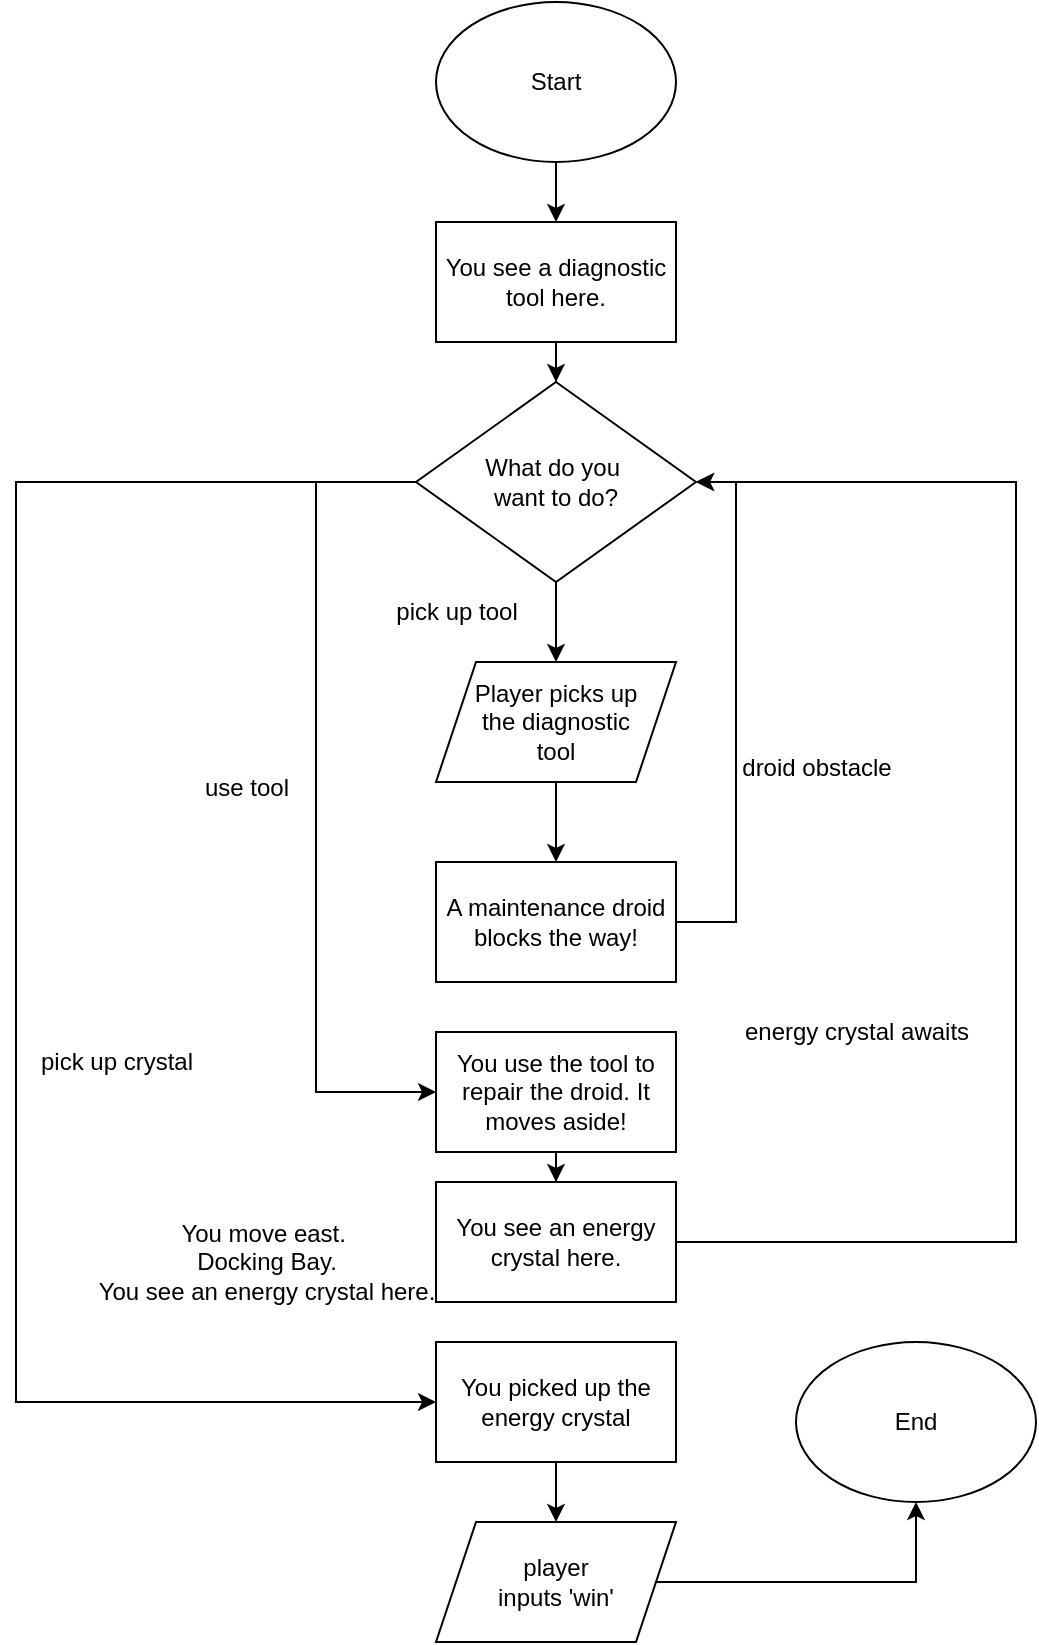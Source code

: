 <mxfile version="27.1.6">
  <diagram name="Page-1" id="ZdAC8DjgK0ei3d330rP9">
    <mxGraphModel dx="1385" dy="914" grid="1" gridSize="10" guides="1" tooltips="1" connect="1" arrows="1" fold="1" page="1" pageScale="1" pageWidth="827" pageHeight="1169" math="0" shadow="0">
      <root>
        <mxCell id="0" />
        <mxCell id="1" parent="0" />
        <mxCell id="Nf-iTXX-ic80Zo7nPR0V-2" style="edgeStyle=orthogonalEdgeStyle;rounded=0;orthogonalLoop=1;jettySize=auto;html=1;" edge="1" parent="1" source="Nf-iTXX-ic80Zo7nPR0V-1" target="Nf-iTXX-ic80Zo7nPR0V-3">
          <mxGeometry relative="1" as="geometry">
            <mxPoint x="350" y="220" as="targetPoint" />
          </mxGeometry>
        </mxCell>
        <mxCell id="Nf-iTXX-ic80Zo7nPR0V-1" value="Start" style="ellipse;whiteSpace=wrap;html=1;" vertex="1" parent="1">
          <mxGeometry x="290" y="70" width="120" height="80" as="geometry" />
        </mxCell>
        <mxCell id="Nf-iTXX-ic80Zo7nPR0V-7" style="edgeStyle=orthogonalEdgeStyle;rounded=0;orthogonalLoop=1;jettySize=auto;html=1;" edge="1" parent="1" source="Nf-iTXX-ic80Zo7nPR0V-3" target="Nf-iTXX-ic80Zo7nPR0V-5">
          <mxGeometry relative="1" as="geometry" />
        </mxCell>
        <mxCell id="Nf-iTXX-ic80Zo7nPR0V-3" value="You see a diagnostic tool here." style="rounded=0;whiteSpace=wrap;html=1;" vertex="1" parent="1">
          <mxGeometry x="290" y="180" width="120" height="60" as="geometry" />
        </mxCell>
        <mxCell id="Nf-iTXX-ic80Zo7nPR0V-6" style="edgeStyle=orthogonalEdgeStyle;rounded=0;orthogonalLoop=1;jettySize=auto;html=1;" edge="1" parent="1" source="Nf-iTXX-ic80Zo7nPR0V-5" target="Nf-iTXX-ic80Zo7nPR0V-10">
          <mxGeometry relative="1" as="geometry">
            <mxPoint x="350" y="490" as="targetPoint" />
          </mxGeometry>
        </mxCell>
        <mxCell id="Nf-iTXX-ic80Zo7nPR0V-14" style="edgeStyle=orthogonalEdgeStyle;rounded=0;orthogonalLoop=1;jettySize=auto;html=1;entryX=0;entryY=0.5;entryDx=0;entryDy=0;" edge="1" parent="1" source="Nf-iTXX-ic80Zo7nPR0V-5" target="Nf-iTXX-ic80Zo7nPR0V-16">
          <mxGeometry relative="1" as="geometry">
            <mxPoint x="230" y="620" as="targetPoint" />
            <Array as="points">
              <mxPoint x="230" y="310" />
              <mxPoint x="230" y="615" />
            </Array>
          </mxGeometry>
        </mxCell>
        <mxCell id="Nf-iTXX-ic80Zo7nPR0V-28" style="edgeStyle=orthogonalEdgeStyle;rounded=0;orthogonalLoop=1;jettySize=auto;html=1;entryX=0;entryY=0.5;entryDx=0;entryDy=0;" edge="1" parent="1" source="Nf-iTXX-ic80Zo7nPR0V-5" target="Nf-iTXX-ic80Zo7nPR0V-26">
          <mxGeometry relative="1" as="geometry">
            <mxPoint x="60" y="820" as="targetPoint" />
            <Array as="points">
              <mxPoint x="80" y="310" />
              <mxPoint x="80" y="770" />
            </Array>
          </mxGeometry>
        </mxCell>
        <mxCell id="Nf-iTXX-ic80Zo7nPR0V-5" value="What do you&amp;nbsp;&lt;div&gt;want to do?&lt;/div&gt;" style="rhombus;whiteSpace=wrap;html=1;" vertex="1" parent="1">
          <mxGeometry x="280" y="260" width="140" height="100" as="geometry" />
        </mxCell>
        <mxCell id="Nf-iTXX-ic80Zo7nPR0V-8" value="pick up tool" style="text;html=1;align=center;verticalAlign=middle;resizable=0;points=[];autosize=1;strokeColor=none;fillColor=none;" vertex="1" parent="1">
          <mxGeometry x="260" y="360" width="80" height="30" as="geometry" />
        </mxCell>
        <mxCell id="Nf-iTXX-ic80Zo7nPR0V-12" style="edgeStyle=orthogonalEdgeStyle;rounded=0;orthogonalLoop=1;jettySize=auto;html=1;" edge="1" parent="1" source="Nf-iTXX-ic80Zo7nPR0V-10" target="Nf-iTXX-ic80Zo7nPR0V-11">
          <mxGeometry relative="1" as="geometry" />
        </mxCell>
        <mxCell id="Nf-iTXX-ic80Zo7nPR0V-10" value="Player picks up&lt;div&gt;the diagnostic&lt;/div&gt;&lt;div&gt;tool&lt;/div&gt;" style="shape=parallelogram;perimeter=parallelogramPerimeter;whiteSpace=wrap;html=1;fixedSize=1;" vertex="1" parent="1">
          <mxGeometry x="290" y="400" width="120" height="60" as="geometry" />
        </mxCell>
        <mxCell id="Nf-iTXX-ic80Zo7nPR0V-13" style="edgeStyle=orthogonalEdgeStyle;rounded=0;orthogonalLoop=1;jettySize=auto;html=1;entryX=1;entryY=0.5;entryDx=0;entryDy=0;" edge="1" parent="1" source="Nf-iTXX-ic80Zo7nPR0V-11" target="Nf-iTXX-ic80Zo7nPR0V-5">
          <mxGeometry relative="1" as="geometry">
            <Array as="points">
              <mxPoint x="440" y="530" />
              <mxPoint x="440" y="310" />
            </Array>
          </mxGeometry>
        </mxCell>
        <mxCell id="Nf-iTXX-ic80Zo7nPR0V-11" value="A maintenance droid blocks the way!" style="rounded=0;whiteSpace=wrap;html=1;" vertex="1" parent="1">
          <mxGeometry x="290" y="500" width="120" height="60" as="geometry" />
        </mxCell>
        <mxCell id="Nf-iTXX-ic80Zo7nPR0V-15" value="use tool" style="text;html=1;align=center;verticalAlign=middle;resizable=0;points=[];autosize=1;strokeColor=none;fillColor=none;" vertex="1" parent="1">
          <mxGeometry x="160" y="448" width="70" height="30" as="geometry" />
        </mxCell>
        <mxCell id="Nf-iTXX-ic80Zo7nPR0V-17" style="edgeStyle=orthogonalEdgeStyle;rounded=0;orthogonalLoop=1;jettySize=auto;html=1;" edge="1" parent="1" source="Nf-iTXX-ic80Zo7nPR0V-16" target="Nf-iTXX-ic80Zo7nPR0V-19">
          <mxGeometry relative="1" as="geometry">
            <mxPoint x="350" y="750" as="targetPoint" />
          </mxGeometry>
        </mxCell>
        <mxCell id="Nf-iTXX-ic80Zo7nPR0V-16" value="You use the tool to repair the droid. It moves aside!" style="rounded=0;whiteSpace=wrap;html=1;" vertex="1" parent="1">
          <mxGeometry x="290" y="585" width="120" height="60" as="geometry" />
        </mxCell>
        <mxCell id="Nf-iTXX-ic80Zo7nPR0V-18" value="You move east.&amp;nbsp;&lt;div&gt;Docking Bay.&lt;br&gt;You see an energy crystal here.&lt;/div&gt;" style="text;html=1;align=center;verticalAlign=middle;resizable=0;points=[];autosize=1;strokeColor=none;fillColor=none;" vertex="1" parent="1">
          <mxGeometry x="110" y="670" width="190" height="60" as="geometry" />
        </mxCell>
        <mxCell id="Nf-iTXX-ic80Zo7nPR0V-27" style="edgeStyle=orthogonalEdgeStyle;rounded=0;orthogonalLoop=1;jettySize=auto;html=1;entryX=1;entryY=0.5;entryDx=0;entryDy=0;" edge="1" parent="1" source="Nf-iTXX-ic80Zo7nPR0V-19" target="Nf-iTXX-ic80Zo7nPR0V-5">
          <mxGeometry relative="1" as="geometry">
            <Array as="points">
              <mxPoint x="580" y="690" />
              <mxPoint x="580" y="310" />
            </Array>
          </mxGeometry>
        </mxCell>
        <mxCell id="Nf-iTXX-ic80Zo7nPR0V-19" value="You see an energy crystal here." style="rounded=0;whiteSpace=wrap;html=1;" vertex="1" parent="1">
          <mxGeometry x="290" y="660" width="120" height="60" as="geometry" />
        </mxCell>
        <mxCell id="Nf-iTXX-ic80Zo7nPR0V-23" value="pick up crystal" style="text;html=1;align=center;verticalAlign=middle;resizable=0;points=[];autosize=1;strokeColor=none;fillColor=none;" vertex="1" parent="1">
          <mxGeometry x="80" y="585" width="100" height="30" as="geometry" />
        </mxCell>
        <mxCell id="Nf-iTXX-ic80Zo7nPR0V-24" value="droid obstacle" style="text;html=1;align=center;verticalAlign=middle;resizable=0;points=[];autosize=1;strokeColor=none;fillColor=none;" vertex="1" parent="1">
          <mxGeometry x="430" y="438" width="100" height="30" as="geometry" />
        </mxCell>
        <mxCell id="Nf-iTXX-ic80Zo7nPR0V-25" value="energy crystal awaits" style="text;html=1;align=center;verticalAlign=middle;resizable=0;points=[];autosize=1;strokeColor=none;fillColor=none;" vertex="1" parent="1">
          <mxGeometry x="430" y="570" width="140" height="30" as="geometry" />
        </mxCell>
        <mxCell id="Nf-iTXX-ic80Zo7nPR0V-31" style="edgeStyle=orthogonalEdgeStyle;rounded=0;orthogonalLoop=1;jettySize=auto;html=1;" edge="1" parent="1" source="Nf-iTXX-ic80Zo7nPR0V-26" target="Nf-iTXX-ic80Zo7nPR0V-30">
          <mxGeometry relative="1" as="geometry" />
        </mxCell>
        <mxCell id="Nf-iTXX-ic80Zo7nPR0V-26" value="You picked up the energy crystal" style="rounded=0;whiteSpace=wrap;html=1;" vertex="1" parent="1">
          <mxGeometry x="290" y="740" width="120" height="60" as="geometry" />
        </mxCell>
        <mxCell id="Nf-iTXX-ic80Zo7nPR0V-33" style="edgeStyle=orthogonalEdgeStyle;rounded=0;orthogonalLoop=1;jettySize=auto;html=1;" edge="1" parent="1" source="Nf-iTXX-ic80Zo7nPR0V-30" target="Nf-iTXX-ic80Zo7nPR0V-32">
          <mxGeometry relative="1" as="geometry" />
        </mxCell>
        <mxCell id="Nf-iTXX-ic80Zo7nPR0V-30" value="player&lt;div&gt;inputs &#39;win&#39;&lt;/div&gt;" style="shape=parallelogram;perimeter=parallelogramPerimeter;whiteSpace=wrap;html=1;fixedSize=1;" vertex="1" parent="1">
          <mxGeometry x="290" y="830" width="120" height="60" as="geometry" />
        </mxCell>
        <mxCell id="Nf-iTXX-ic80Zo7nPR0V-32" value="End" style="ellipse;whiteSpace=wrap;html=1;" vertex="1" parent="1">
          <mxGeometry x="470" y="740" width="120" height="80" as="geometry" />
        </mxCell>
      </root>
    </mxGraphModel>
  </diagram>
</mxfile>
